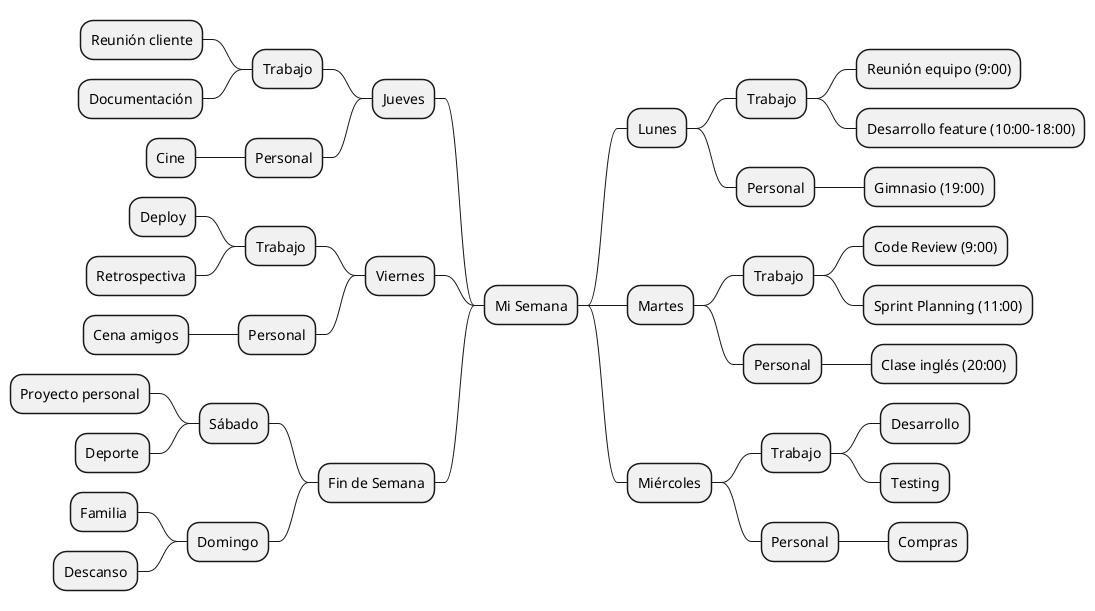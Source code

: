 @startmindmap
* Mi Semana

** Lunes
*** Trabajo
**** Reunión equipo (9:00)
**** Desarrollo feature (10:00-18:00)
*** Personal
**** Gimnasio (19:00)

** Martes
*** Trabajo
**** Code Review (9:00)
**** Sprint Planning (11:00)
*** Personal
**** Clase inglés (20:00)

** Miércoles
*** Trabajo
**** Desarrollo
**** Testing
*** Personal
**** Compras

left side

** Jueves
*** Trabajo
**** Reunión cliente
**** Documentación
*** Personal
**** Cine

** Viernes
*** Trabajo
**** Deploy
**** Retrospectiva
*** Personal
**** Cena amigos

** Fin de Semana
*** Sábado
**** Proyecto personal
**** Deporte
*** Domingo
**** Familia
**** Descanso

@endmindmap